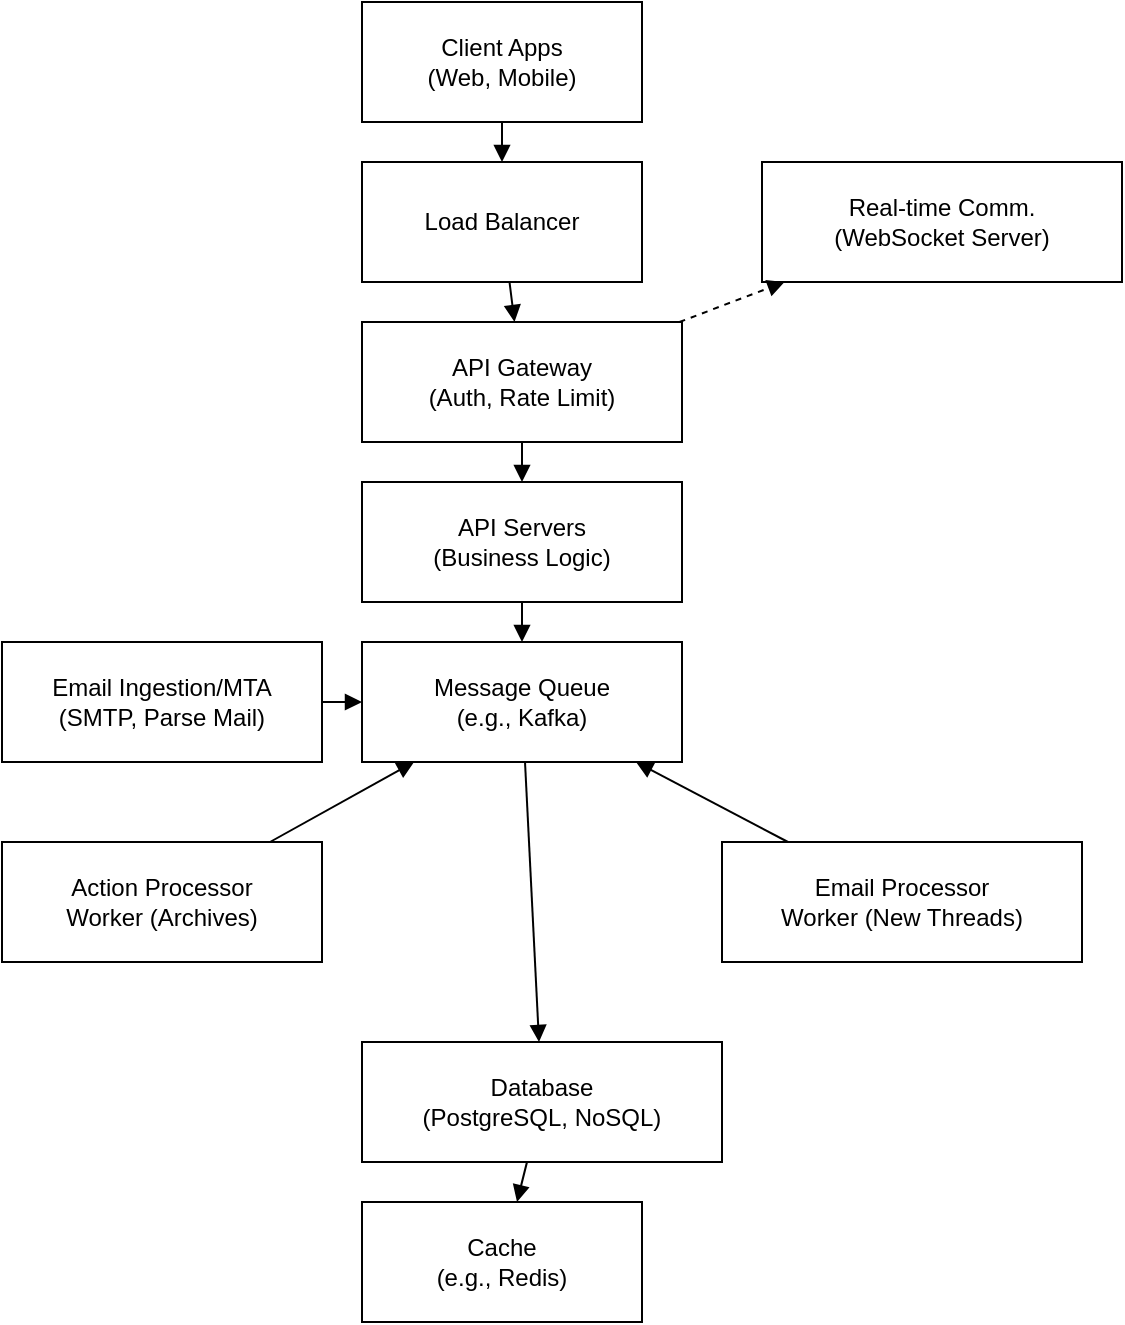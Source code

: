 <mxfile version="27.0.9">
  <diagram id="AsHtNMLsNTLCxXA9mggR" name="Email Archive">
    <mxGraphModel dx="1185" dy="613" grid="1" gridSize="10" guides="1" tooltips="1" connect="1" arrows="1" fold="1" page="1" pageScale="1" pageWidth="850" pageHeight="1100" math="0" shadow="0">
      <root>
        <mxCell id="0" />
        <mxCell id="1" parent="0" />
        <mxCell id="NBRzxqssuzjyefBCx1Op-1" value="Client Apps&#xa;(Web, Mobile)" style="shape=rectangle;whiteSpace=wrap;html=1;" parent="1" vertex="1">
          <mxGeometry x="325" y="150" width="140" height="60" as="geometry" />
        </mxCell>
        <mxCell id="NBRzxqssuzjyefBCx1Op-2" value="Load Balancer" style="shape=rectangle;whiteSpace=wrap;html=1;" parent="1" vertex="1">
          <mxGeometry x="325" y="230" width="140" height="60" as="geometry" />
        </mxCell>
        <mxCell id="NBRzxqssuzjyefBCx1Op-3" style="endArrow=block;html=1;" parent="1" source="NBRzxqssuzjyefBCx1Op-1" target="NBRzxqssuzjyefBCx1Op-2" edge="1">
          <mxGeometry relative="1" as="geometry" />
        </mxCell>
        <mxCell id="NBRzxqssuzjyefBCx1Op-4" value="API Gateway&#xa;(Auth, Rate Limit)" style="shape=rectangle;whiteSpace=wrap;html=1;" parent="1" vertex="1">
          <mxGeometry x="325" y="310" width="160" height="60" as="geometry" />
        </mxCell>
        <mxCell id="NBRzxqssuzjyefBCx1Op-5" style="endArrow=block;html=1;" parent="1" source="NBRzxqssuzjyefBCx1Op-2" target="NBRzxqssuzjyefBCx1Op-4" edge="1">
          <mxGeometry relative="1" as="geometry" />
        </mxCell>
        <mxCell id="NBRzxqssuzjyefBCx1Op-6" value="Real-time Comm.&#xa;(WebSocket Server)" style="shape=rectangle;whiteSpace=wrap;html=1;" parent="1" vertex="1">
          <mxGeometry x="525" y="230" width="180" height="60" as="geometry" />
        </mxCell>
        <mxCell id="NBRzxqssuzjyefBCx1Op-7" style="endArrow=block;dashed=1;html=1;" parent="1" source="NBRzxqssuzjyefBCx1Op-4" target="NBRzxqssuzjyefBCx1Op-6" edge="1">
          <mxGeometry relative="1" as="geometry" />
        </mxCell>
        <mxCell id="NBRzxqssuzjyefBCx1Op-8" value="API Servers&#xa;(Business Logic)" style="shape=rectangle;whiteSpace=wrap;html=1;" parent="1" vertex="1">
          <mxGeometry x="325" y="390" width="160" height="60" as="geometry" />
        </mxCell>
        <mxCell id="NBRzxqssuzjyefBCx1Op-9" style="endArrow=block;html=1;" parent="1" source="NBRzxqssuzjyefBCx1Op-4" target="NBRzxqssuzjyefBCx1Op-8" edge="1">
          <mxGeometry relative="1" as="geometry" />
        </mxCell>
        <mxCell id="NBRzxqssuzjyefBCx1Op-10" value="Message Queue&#xa;(e.g., Kafka)" style="shape=rectangle;whiteSpace=wrap;html=1;" parent="1" vertex="1">
          <mxGeometry x="325" y="470" width="160" height="60" as="geometry" />
        </mxCell>
        <mxCell id="NBRzxqssuzjyefBCx1Op-11" style="endArrow=block;html=1;" parent="1" source="NBRzxqssuzjyefBCx1Op-8" target="NBRzxqssuzjyefBCx1Op-10" edge="1">
          <mxGeometry relative="1" as="geometry" />
        </mxCell>
        <mxCell id="NBRzxqssuzjyefBCx1Op-12" value="Email Ingestion/MTA&#xa;(SMTP, Parse Mail)" style="shape=rectangle;whiteSpace=wrap;html=1;" parent="1" vertex="1">
          <mxGeometry x="145" y="470" width="160" height="60" as="geometry" />
        </mxCell>
        <mxCell id="NBRzxqssuzjyefBCx1Op-13" style="endArrow=block;html=1;" parent="1" source="NBRzxqssuzjyefBCx1Op-12" target="NBRzxqssuzjyefBCx1Op-10" edge="1">
          <mxGeometry relative="1" as="geometry" />
        </mxCell>
        <mxCell id="NBRzxqssuzjyefBCx1Op-14" value="Action Processor&#xa;Worker (Archives)" style="shape=rectangle;whiteSpace=wrap;html=1;" parent="1" vertex="1">
          <mxGeometry x="145" y="570" width="160" height="60" as="geometry" />
        </mxCell>
        <mxCell id="NBRzxqssuzjyefBCx1Op-15" style="endArrow=block;html=1;" parent="1" source="NBRzxqssuzjyefBCx1Op-14" target="NBRzxqssuzjyefBCx1Op-10" edge="1">
          <mxGeometry relative="1" as="geometry" />
        </mxCell>
        <mxCell id="NBRzxqssuzjyefBCx1Op-16" value="Email Processor&#xa;Worker (New Threads)" style="shape=rectangle;whiteSpace=wrap;html=1;" parent="1" vertex="1">
          <mxGeometry x="505" y="570" width="180" height="60" as="geometry" />
        </mxCell>
        <mxCell id="NBRzxqssuzjyefBCx1Op-17" style="endArrow=block;html=1;" parent="1" source="NBRzxqssuzjyefBCx1Op-16" target="NBRzxqssuzjyefBCx1Op-10" edge="1">
          <mxGeometry relative="1" as="geometry" />
        </mxCell>
        <mxCell id="NBRzxqssuzjyefBCx1Op-18" value="Database&#xa;(PostgreSQL, NoSQL)" style="shape=rectangle;whiteSpace=wrap;html=1;" parent="1" vertex="1">
          <mxGeometry x="325" y="670" width="180" height="60" as="geometry" />
        </mxCell>
        <mxCell id="NBRzxqssuzjyefBCx1Op-19" style="endArrow=block;html=1;" parent="1" source="NBRzxqssuzjyefBCx1Op-10" target="NBRzxqssuzjyefBCx1Op-18" edge="1">
          <mxGeometry relative="1" as="geometry" />
        </mxCell>
        <mxCell id="NBRzxqssuzjyefBCx1Op-20" value="Cache&#xa;(e.g., Redis)" style="shape=rectangle;whiteSpace=wrap;html=1;" parent="1" vertex="1">
          <mxGeometry x="325" y="750" width="140" height="60" as="geometry" />
        </mxCell>
        <mxCell id="NBRzxqssuzjyefBCx1Op-21" style="endArrow=block;html=1;" parent="1" source="NBRzxqssuzjyefBCx1Op-18" target="NBRzxqssuzjyefBCx1Op-20" edge="1">
          <mxGeometry relative="1" as="geometry" />
        </mxCell>
      </root>
    </mxGraphModel>
  </diagram>
</mxfile>
